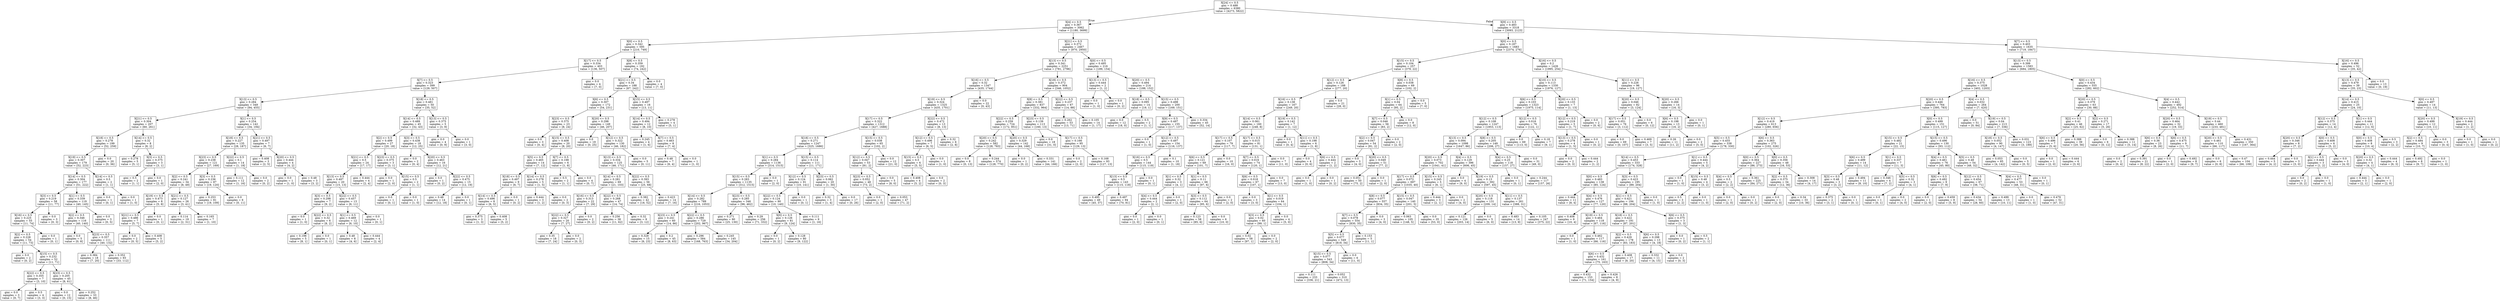 digraph Tree {
node [shape=box] ;
0 [label="X[24] <= 0.5\ngini = 0.488\nsamples = 6380\nvalue = [4273, 5822]"] ;
1 [label="X[4] <= 0.5\ngini = 0.367\nsamples = 3062\nvalue = [1180, 3699]"] ;
0 -> 1 [labeldistance=2.5, labelangle=45, headlabel="True"] ;
2 [label="X[0] <= 0.5\ngini = 0.342\nsamples = 595\nvalue = [210, 749]"] ;
1 -> 2 ;
3 [label="X[17] <= 0.5\ngini = 0.334\nsamples = 403\nvalue = [136, 507]"] ;
2 -> 3 ;
4 [label="X[7] <= 0.5\ngini = 0.323\nsamples = 399\nvalue = [129, 507]"] ;
3 -> 4 ;
5 [label="X[13] <= 0.5\ngini = 0.284\nsamples = 349\nvalue = [94, 455]"] ;
4 -> 5 ;
6 [label="X[21] <= 0.5\ngini = 0.304\nsamples = 207\nvalue = [60, 261]"] ;
5 -> 6 ;
7 [label="X[18] <= 0.5\ngini = 0.278\nsamples = 199\nvalue = [52, 259]"] ;
6 -> 7 ;
8 [label="X[19] <= 0.5\ngini = 0.307\nsamples = 179\nvalue = [52, 223]"] ;
7 -> 8 ;
9 [label="X[14] <= 0.5\ngini = 0.304\nsamples = 177\nvalue = [51, 222]"] ;
8 -> 9 ;
10 [label="X[3] <= 0.5\ngini = 0.219\nsamples = 58\nvalue = [11, 77]"] ;
9 -> 10 ;
11 [label="X[16] <= 0.5\ngini = 0.225\nsamples = 55\nvalue = [11, 74]"] ;
10 -> 11 ;
12 [label="X[2] <= 0.5\ngini = 0.228\nsamples = 54\nvalue = [11, 73]"] ;
11 -> 12 ;
13 [label="gini = 0.0\nsamples = 2\nvalue = [0, 2]"] ;
12 -> 13 ;
14 [label="X[15] <= 0.5\ngini = 0.232\nsamples = 52\nvalue = [11, 71]"] ;
12 -> 14 ;
15 [label="X[22] <= 0.5\ngini = 0.355\nsamples = 7\nvalue = [3, 10]"] ;
14 -> 15 ;
16 [label="gini = 0.0\nsamples = 3\nvalue = [0, 7]"] ;
15 -> 16 ;
17 [label="gini = 0.5\nsamples = 4\nvalue = [3, 3]"] ;
15 -> 17 ;
18 [label="X[23] <= 0.5\ngini = 0.205\nsamples = 45\nvalue = [8, 61]"] ;
14 -> 18 ;
19 [label="gini = 0.0\nsamples = 12\nvalue = [0, 15]"] ;
18 -> 19 ;
20 [label="gini = 0.252\nsamples = 33\nvalue = [8, 46]"] ;
18 -> 20 ;
21 [label="gini = 0.0\nsamples = 1\nvalue = [0, 1]"] ;
11 -> 21 ;
22 [label="gini = 0.0\nsamples = 3\nvalue = [0, 3]"] ;
10 -> 22 ;
23 [label="X[1] <= 0.5\ngini = 0.339\nsamples = 119\nvalue = [40, 145]"] ;
9 -> 23 ;
24 [label="X[2] <= 0.5\ngini = 0.346\nsamples = 116\nvalue = [40, 140]"] ;
23 -> 24 ;
25 [label="gini = 0.0\nsamples = 5\nvalue = [0, 8]"] ;
24 -> 25 ;
26 [label="X[23] <= 0.5\ngini = 0.357\nsamples = 111\nvalue = [40, 132]"] ;
24 -> 26 ;
27 [label="gini = 0.384\nsamples = 18\nvalue = [7, 20]"] ;
26 -> 27 ;
28 [label="gini = 0.352\nsamples = 93\nvalue = [33, 112]"] ;
26 -> 28 ;
29 [label="gini = 0.0\nsamples = 3\nvalue = [0, 5]"] ;
23 -> 29 ;
30 [label="X[14] <= 0.5\ngini = 0.5\nsamples = 2\nvalue = [1, 1]"] ;
8 -> 30 ;
31 [label="gini = 0.0\nsamples = 1\nvalue = [0, 1]"] ;
30 -> 31 ;
32 [label="gini = 0.0\nsamples = 1\nvalue = [1, 0]"] ;
30 -> 32 ;
33 [label="gini = 0.0\nsamples = 20\nvalue = [0, 36]"] ;
7 -> 33 ;
34 [label="X[14] <= 0.5\ngini = 0.32\nsamples = 8\nvalue = [8, 2]"] ;
6 -> 34 ;
35 [label="gini = 0.278\nsamples = 5\nvalue = [5, 1]"] ;
34 -> 35 ;
36 [label="X[3] <= 0.5\ngini = 0.375\nsamples = 3\nvalue = [3, 1]"] ;
34 -> 36 ;
37 [label="gini = 0.5\nsamples = 2\nvalue = [1, 1]"] ;
36 -> 37 ;
38 [label="gini = 0.0\nsamples = 1\nvalue = [2, 0]"] ;
36 -> 38 ;
39 [label="X[1] <= 0.5\ngini = 0.254\nsamples = 142\nvalue = [34, 194]"] ;
5 -> 39 ;
40 [label="X[18] <= 0.5\ngini = 0.227\nsamples = 135\nvalue = [28, 187]"] ;
39 -> 40 ;
41 [label="X[23] <= 0.5\ngini = 0.238\nsamples = 121\nvalue = [27, 169]"] ;
40 -> 41 ;
42 [label="X[2] <= 0.5\ngini = 0.241\nsamples = 34\nvalue = [8, 49]"] ;
41 -> 42 ;
43 [label="X[19] <= 0.5\ngini = 0.473\nsamples = 8\nvalue = [5, 8]"] ;
42 -> 43 ;
44 [label="X[21] <= 0.5\ngini = 0.486\nsamples = 7\nvalue = [5, 7]"] ;
43 -> 44 ;
45 [label="gini = 0.0\nsamples = 2\nvalue = [0, 5]"] ;
44 -> 45 ;
46 [label="gini = 0.408\nsamples = 5\nvalue = [5, 2]"] ;
44 -> 46 ;
47 [label="gini = 0.0\nsamples = 1\nvalue = [0, 1]"] ;
43 -> 47 ;
48 [label="X[21] <= 0.5\ngini = 0.127\nsamples = 26\nvalue = [3, 41]"] ;
42 -> 48 ;
49 [label="gini = 0.114\nsamples = 19\nvalue = [2, 31]"] ;
48 -> 49 ;
50 [label="gini = 0.165\nsamples = 7\nvalue = [1, 10]"] ;
48 -> 50 ;
51 [label="X[3] <= 0.5\ngini = 0.236\nsamples = 87\nvalue = [19, 120]"] ;
41 -> 51 ;
52 [label="gini = 0.253\nsamples = 81\nvalue = [19, 109]"] ;
51 -> 52 ;
53 [label="gini = 0.0\nsamples = 6\nvalue = [0, 11]"] ;
51 -> 53 ;
54 [label="X[22] <= 0.5\ngini = 0.1\nsamples = 14\nvalue = [1, 18]"] ;
40 -> 54 ;
55 [label="gini = 0.111\nsamples = 12\nvalue = [1, 16]"] ;
54 -> 55 ;
56 [label="gini = 0.0\nsamples = 2\nvalue = [0, 2]"] ;
54 -> 56 ;
57 [label="X[21] <= 0.5\ngini = 0.497\nsamples = 7\nvalue = [6, 7]"] ;
39 -> 57 ;
58 [label="gini = 0.408\nsamples = 3\nvalue = [2, 5]"] ;
57 -> 58 ;
59 [label="X[20] <= 0.5\ngini = 0.444\nsamples = 4\nvalue = [4, 2]"] ;
57 -> 59 ;
60 [label="gini = 0.0\nsamples = 1\nvalue = [1, 0]"] ;
59 -> 60 ;
61 [label="gini = 0.48\nsamples = 3\nvalue = [3, 2]"] ;
59 -> 61 ;
62 [label="X[18] <= 0.5\ngini = 0.481\nsamples = 50\nvalue = [35, 52]"] ;
4 -> 62 ;
63 [label="X[14] <= 0.5\ngini = 0.489\nsamples = 45\nvalue = [32, 43]"] ;
62 -> 63 ;
64 [label="X[2] <= 0.5\ngini = 0.499\nsamples = 27\nvalue = [20, 18]"] ;
63 -> 64 ;
65 [label="X[21] <= 0.5\ngini = 0.5\nsamples = 24\nvalue = [17, 17]"] ;
64 -> 65 ;
66 [label="X[13] <= 0.5\ngini = 0.497\nsamples = 20\nvalue = [15, 13]"] ;
65 -> 66 ;
67 [label="X[3] <= 0.5\ngini = 0.298\nsamples = 7\nvalue = [9, 2]"] ;
66 -> 67 ;
68 [label="gini = 0.0\nsamples = 1\nvalue = [1, 0]"] ;
67 -> 68 ;
69 [label="X[22] <= 0.5\ngini = 0.32\nsamples = 6\nvalue = [8, 2]"] ;
67 -> 69 ;
70 [label="gini = 0.198\nsamples = 5\nvalue = [8, 1]"] ;
69 -> 70 ;
71 [label="gini = 0.0\nsamples = 1\nvalue = [0, 1]"] ;
69 -> 71 ;
72 [label="X[22] <= 0.5\ngini = 0.457\nsamples = 13\nvalue = [6, 11]"] ;
66 -> 72 ;
73 [label="X[1] <= 0.5\ngini = 0.469\nsamples = 12\nvalue = [6, 10]"] ;
72 -> 73 ;
74 [label="gini = 0.48\nsamples = 8\nvalue = [4, 6]"] ;
73 -> 74 ;
75 [label="gini = 0.444\nsamples = 4\nvalue = [2, 4]"] ;
73 -> 75 ;
76 [label="gini = 0.0\nsamples = 1\nvalue = [0, 1]"] ;
72 -> 76 ;
77 [label="gini = 0.444\nsamples = 4\nvalue = [2, 4]"] ;
65 -> 77 ;
78 [label="X[23] <= 0.5\ngini = 0.375\nsamples = 3\nvalue = [3, 1]"] ;
64 -> 78 ;
79 [label="gini = 0.0\nsamples = 1\nvalue = [2, 0]"] ;
78 -> 79 ;
80 [label="X[15] <= 0.5\ngini = 0.5\nsamples = 2\nvalue = [1, 1]"] ;
78 -> 80 ;
81 [label="gini = 0.0\nsamples = 1\nvalue = [0, 1]"] ;
80 -> 81 ;
82 [label="gini = 0.0\nsamples = 1\nvalue = [1, 0]"] ;
80 -> 82 ;
83 [label="X[3] <= 0.5\ngini = 0.438\nsamples = 18\nvalue = [12, 25]"] ;
63 -> 83 ;
84 [label="gini = 0.0\nsamples = 2\nvalue = [0, 4]"] ;
83 -> 84 ;
85 [label="X[20] <= 0.5\ngini = 0.463\nsamples = 16\nvalue = [12, 21]"] ;
83 -> 85 ;
86 [label="gini = 0.0\nsamples = 1\nvalue = [0, 2]"] ;
85 -> 86 ;
87 [label="X[22] <= 0.5\ngini = 0.475\nsamples = 15\nvalue = [12, 19]"] ;
85 -> 87 ;
88 [label="gini = 0.48\nsamples = 14\nvalue = [12, 18]"] ;
87 -> 88 ;
89 [label="gini = 0.0\nsamples = 1\nvalue = [0, 1]"] ;
87 -> 89 ;
90 [label="X[13] <= 0.5\ngini = 0.375\nsamples = 5\nvalue = [3, 9]"] ;
62 -> 90 ;
91 [label="gini = 0.0\nsamples = 4\nvalue = [0, 9]"] ;
90 -> 91 ;
92 [label="gini = 0.0\nsamples = 1\nvalue = [3, 0]"] ;
90 -> 92 ;
93 [label="gini = 0.0\nsamples = 4\nvalue = [7, 0]"] ;
3 -> 93 ;
94 [label="X[8] <= 0.5\ngini = 0.359\nsamples = 192\nvalue = [74, 242]"] ;
2 -> 94 ;
95 [label="X[21] <= 0.5\ngini = 0.34\nsamples = 188\nvalue = [67, 242]"] ;
94 -> 95 ;
96 [label="X[6] <= 0.5\ngini = 0.307\nsamples = 172\nvalue = [54, 231]"] ;
95 -> 96 ;
97 [label="X[23] <= 0.5\ngini = 0.375\nsamples = 23\nvalue = [8, 24]"] ;
96 -> 97 ;
98 [label="gini = 0.0\nsamples = 3\nvalue = [0, 4]"] ;
97 -> 98 ;
99 [label="X[15] <= 0.5\ngini = 0.408\nsamples = 20\nvalue = [8, 20]"] ;
97 -> 99 ;
100 [label="X[5] <= 0.5\ngini = 0.465\nsamples = 14\nvalue = [7, 12]"] ;
99 -> 100 ;
101 [label="X[18] <= 0.5\ngini = 0.497\nsamples = 9\nvalue = [6, 7]"] ;
100 -> 101 ;
102 [label="X[14] <= 0.5\ngini = 0.496\nsamples = 8\nvalue = [6, 5]"] ;
101 -> 102 ;
103 [label="gini = 0.375\nsamples = 3\nvalue = [1, 3]"] ;
102 -> 103 ;
104 [label="gini = 0.408\nsamples = 5\nvalue = [5, 2]"] ;
102 -> 104 ;
105 [label="gini = 0.0\nsamples = 1\nvalue = [0, 2]"] ;
101 -> 105 ;
106 [label="X[14] <= 0.5\ngini = 0.278\nsamples = 5\nvalue = [1, 5]"] ;
100 -> 106 ;
107 [label="gini = 0.444\nsamples = 3\nvalue = [1, 2]"] ;
106 -> 107 ;
108 [label="gini = 0.0\nsamples = 2\nvalue = [0, 3]"] ;
106 -> 108 ;
109 [label="X[7] <= 0.5\ngini = 0.198\nsamples = 6\nvalue = [1, 8]"] ;
99 -> 109 ;
110 [label="gini = 0.5\nsamples = 2\nvalue = [1, 1]"] ;
109 -> 110 ;
111 [label="gini = 0.0\nsamples = 4\nvalue = [0, 7]"] ;
109 -> 111 ;
112 [label="X[20] <= 0.5\ngini = 0.298\nsamples = 149\nvalue = [46, 207]"] ;
96 -> 112 ;
113 [label="gini = 0.0\nsamples = 19\nvalue = [0, 25]"] ;
112 -> 113 ;
114 [label="X[12] <= 0.5\ngini = 0.322\nsamples = 130\nvalue = [46, 182]"] ;
112 -> 114 ;
115 [label="X[13] <= 0.5\ngini = 0.334\nsamples = 125\nvalue = [46, 171]"] ;
114 -> 115 ;
116 [label="X[14] <= 0.5\ngini = 0.281\nsamples = 69\nvalue = [21, 103]"] ;
115 -> 116 ;
117 [label="X[16] <= 0.5\ngini = 0.313\nsamples = 22\nvalue = [7, 29]"] ;
116 -> 117 ;
118 [label="X[22] <= 0.5\ngini = 0.327\nsamples = 20\nvalue = [7, 27]"] ;
117 -> 118 ;
119 [label="gini = 0.35\nsamples = 18\nvalue = [7, 24]"] ;
118 -> 119 ;
120 [label="gini = 0.0\nsamples = 2\nvalue = [0, 3]"] ;
118 -> 120 ;
121 [label="gini = 0.0\nsamples = 2\nvalue = [0, 2]"] ;
117 -> 121 ;
122 [label="X[22] <= 0.5\ngini = 0.268\nsamples = 47\nvalue = [14, 74]"] ;
116 -> 122 ;
123 [label="gini = 0.256\nsamples = 38\nvalue = [11, 62]"] ;
122 -> 123 ;
124 [label="gini = 0.32\nsamples = 9\nvalue = [3, 12]"] ;
122 -> 124 ;
125 [label="X[22] <= 0.5\ngini = 0.393\nsamples = 56\nvalue = [25, 68]"] ;
115 -> 125 ;
126 [label="gini = 0.382\nsamples = 42\nvalue = [18, 52]"] ;
125 -> 126 ;
127 [label="gini = 0.423\nsamples = 14\nvalue = [7, 16]"] ;
125 -> 127 ;
128 [label="gini = 0.0\nsamples = 5\nvalue = [0, 11]"] ;
114 -> 128 ;
129 [label="X[15] <= 0.5\ngini = 0.497\nsamples = 16\nvalue = [13, 11]"] ;
95 -> 129 ;
130 [label="X[14] <= 0.5\ngini = 0.494\nsamples = 12\nvalue = [8, 10]"] ;
129 -> 130 ;
131 [label="gini = 0.245\nsamples = 4\nvalue = [1, 6]"] ;
130 -> 131 ;
132 [label="X[7] <= 0.5\ngini = 0.463\nsamples = 8\nvalue = [7, 4]"] ;
130 -> 132 ;
133 [label="gini = 0.48\nsamples = 7\nvalue = [6, 4]"] ;
132 -> 133 ;
134 [label="gini = 0.0\nsamples = 1\nvalue = [1, 0]"] ;
132 -> 134 ;
135 [label="gini = 0.278\nsamples = 4\nvalue = [5, 1]"] ;
129 -> 135 ;
136 [label="gini = 0.0\nsamples = 4\nvalue = [7, 0]"] ;
94 -> 136 ;
137 [label="X[21] <= 0.5\ngini = 0.372\nsamples = 2467\nvalue = [970, 2950]"] ;
1 -> 137 ;
138 [label="X[13] <= 0.5\ngini = 0.341\nsamples = 2251\nvalue = [781, 2796]"] ;
137 -> 138 ;
139 [label="X[16] <= 0.5\ngini = 0.32\nsamples = 1347\nvalue = [435, 1744]"] ;
138 -> 139 ;
140 [label="X[19] <= 0.5\ngini = 0.324\nsamples = 1325\nvalue = [435, 1701]"] ;
139 -> 140 ;
141 [label="X[17] <= 0.5\ngini = 0.322\nsamples = 1312\nvalue = [427, 1688]"] ;
140 -> 141 ;
142 [label="X[18] <= 0.5\ngini = 0.271\nsamples = 1247\nvalue = [325, 1686]"] ;
141 -> 142 ;
143 [label="X[1] <= 0.5\ngini = 0.284\nsamples = 1136\nvalue = [314, 1515]"] ;
142 -> 143 ;
144 [label="X[15] <= 0.5\ngini = 0.283\nsamples = 1135\nvalue = [312, 1515]"] ;
143 -> 144 ;
145 [label="X[14] <= 0.5\ngini = 0.282\nsamples = 789\nvalue = [216, 1053]"] ;
144 -> 145 ;
146 [label="X[23] <= 0.5\ngini = 0.241\nsamples = 60\nvalue = [14, 86]"] ;
145 -> 146 ;
147 [label="gini = 0.328\nsamples = 15\nvalue = [6, 23]"] ;
146 -> 147 ;
148 [label="gini = 0.2\nsamples = 45\nvalue = [8, 63]"] ;
146 -> 148 ;
149 [label="X[22] <= 0.5\ngini = 0.286\nsamples = 729\nvalue = [202, 967]"] ;
145 -> 149 ;
150 [label="gini = 0.296\nsamples = 584\nvalue = [168, 763]"] ;
149 -> 150 ;
151 [label="gini = 0.245\nsamples = 145\nvalue = [34, 204]"] ;
149 -> 151 ;
152 [label="X[23] <= 0.5\ngini = 0.285\nsamples = 346\nvalue = [96, 462]"] ;
144 -> 152 ;
153 [label="gini = 0.271\nsamples = 90\nvalue = [25, 130]"] ;
152 -> 153 ;
154 [label="gini = 0.29\nsamples = 256\nvalue = [71, 332]"] ;
152 -> 154 ;
155 [label="gini = 0.0\nsamples = 1\nvalue = [2, 0]"] ;
143 -> 155 ;
156 [label="X[15] <= 0.5\ngini = 0.114\nsamples = 111\nvalue = [11, 171]"] ;
142 -> 156 ;
157 [label="X[12] <= 0.5\ngini = 0.124\nsamples = 91\nvalue = [10, 141]"] ;
156 -> 157 ;
158 [label="X[22] <= 0.5\ngini = 0.124\nsamples = 90\nvalue = [10, 140]"] ;
157 -> 158 ;
159 [label="X[0] <= 0.5\ngini = 0.126\nsamples = 81\nvalue = [9, 124]"] ;
158 -> 159 ;
160 [label="gini = 0.0\nsamples = 1\nvalue = [0, 2]"] ;
159 -> 160 ;
161 [label="gini = 0.128\nsamples = 80\nvalue = [9, 122]"] ;
159 -> 161 ;
162 [label="gini = 0.111\nsamples = 9\nvalue = [1, 16]"] ;
158 -> 162 ;
163 [label="gini = 0.0\nsamples = 1\nvalue = [0, 1]"] ;
157 -> 163 ;
164 [label="X[23] <= 0.5\ngini = 0.062\nsamples = 20\nvalue = [1, 30]"] ;
156 -> 164 ;
165 [label="gini = 0.32\nsamples = 3\nvalue = [1, 4]"] ;
164 -> 165 ;
166 [label="gini = 0.0\nsamples = 17\nvalue = [0, 26]"] ;
164 -> 166 ;
167 [label="X[15] <= 0.5\ngini = 0.038\nsamples = 65\nvalue = [102, 2]"] ;
141 -> 167 ;
168 [label="X[12] <= 0.5\ngini = 0.047\nsamples = 53\nvalue = [81, 2]"] ;
167 -> 168 ;
169 [label="X[23] <= 0.5\ngini = 0.052\nsamples = 48\nvalue = [73, 2]"] ;
168 -> 169 ;
170 [label="gini = 0.0\nsamples = 1\nvalue = [2, 0]"] ;
169 -> 170 ;
171 [label="gini = 0.053\nsamples = 47\nvalue = [71, 2]"] ;
169 -> 171 ;
172 [label="gini = 0.0\nsamples = 5\nvalue = [8, 0]"] ;
168 -> 172 ;
173 [label="gini = 0.0\nsamples = 12\nvalue = [21, 0]"] ;
167 -> 173 ;
174 [label="X[22] <= 0.5\ngini = 0.472\nsamples = 13\nvalue = [8, 13]"] ;
140 -> 174 ;
175 [label="X[12] <= 0.5\ngini = 0.496\nsamples = 7\nvalue = [6, 5]"] ;
174 -> 175 ;
176 [label="X[15] <= 0.5\ngini = 0.5\nsamples = 6\nvalue = [5, 5]"] ;
175 -> 176 ;
177 [label="gini = 0.408\nsamples = 4\nvalue = [5, 2]"] ;
176 -> 177 ;
178 [label="gini = 0.0\nsamples = 2\nvalue = [0, 3]"] ;
176 -> 178 ;
179 [label="gini = 0.0\nsamples = 1\nvalue = [1, 0]"] ;
175 -> 179 ;
180 [label="gini = 0.32\nsamples = 6\nvalue = [2, 8]"] ;
174 -> 180 ;
181 [label="gini = 0.0\nsamples = 22\nvalue = [0, 43]"] ;
139 -> 181 ;
182 [label="X[18] <= 0.5\ngini = 0.372\nsamples = 904\nvalue = [346, 1052]"] ;
138 -> 182 ;
183 [label="X[8] <= 0.5\ngini = 0.381\nsamples = 837\nvalue = [332, 964]"] ;
182 -> 183 ;
184 [label="X[22] <= 0.5\ngini = 0.259\nsamples = 724\nvalue = [172, 951]"] ;
183 -> 184 ;
185 [label="X[20] <= 0.5\ngini = 0.242\nsamples = 582\nvalue = [128, 783]"] ;
184 -> 185 ;
186 [label="gini = 0.0\nsamples = 8\nvalue = [0, 13]"] ;
185 -> 186 ;
187 [label="gini = 0.244\nsamples = 574\nvalue = [128, 770]"] ;
185 -> 187 ;
188 [label="X[20] <= 0.5\ngini = 0.329\nsamples = 142\nvalue = [44, 168]"] ;
184 -> 188 ;
189 [label="gini = 0.0\nsamples = 1\nvalue = [0, 2]"] ;
188 -> 189 ;
190 [label="gini = 0.331\nsamples = 141\nvalue = [44, 166]"] ;
188 -> 190 ;
191 [label="X[23] <= 0.5\ngini = 0.139\nsamples = 113\nvalue = [160, 13]"] ;
183 -> 191 ;
192 [label="gini = 0.0\nsamples = 18\nvalue = [31, 0]"] ;
191 -> 192 ;
193 [label="X[17] <= 0.5\ngini = 0.166\nsamples = 95\nvalue = [129, 13]"] ;
191 -> 193 ;
194 [label="gini = 0.0\nsamples = 2\nvalue = [2, 0]"] ;
193 -> 194 ;
195 [label="gini = 0.168\nsamples = 93\nvalue = [127, 13]"] ;
193 -> 195 ;
196 [label="X[22] <= 0.5\ngini = 0.237\nsamples = 67\nvalue = [14, 88]"] ;
182 -> 196 ;
197 [label="gini = 0.262\nsamples = 53\nvalue = [13, 71]"] ;
196 -> 197 ;
198 [label="gini = 0.105\nsamples = 14\nvalue = [1, 17]"] ;
196 -> 198 ;
199 [label="X[0] <= 0.5\ngini = 0.495\nsamples = 216\nvalue = [189, 154]"] ;
137 -> 199 ;
200 [label="X[13] <= 0.5\ngini = 0.444\nsamples = 2\nvalue = [1, 2]"] ;
199 -> 200 ;
201 [label="gini = 0.0\nsamples = 1\nvalue = [1, 0]"] ;
200 -> 201 ;
202 [label="gini = 0.0\nsamples = 1\nvalue = [0, 2]"] ;
200 -> 202 ;
203 [label="X[20] <= 0.5\ngini = 0.494\nsamples = 214\nvalue = [188, 152]"] ;
199 -> 203 ;
204 [label="X[18] <= 0.5\ngini = 0.095\nsamples = 14\nvalue = [19, 1]"] ;
203 -> 204 ;
205 [label="gini = 0.0\nsamples = 12\nvalue = [18, 0]"] ;
204 -> 205 ;
206 [label="gini = 0.5\nsamples = 2\nvalue = [1, 1]"] ;
204 -> 206 ;
207 [label="X[15] <= 0.5\ngini = 0.498\nsamples = 200\nvalue = [169, 151]"] ;
203 -> 207 ;
208 [label="X[9] <= 0.5\ngini = 0.497\nsamples = 155\nvalue = [117, 137]"] ;
207 -> 208 ;
209 [label="gini = 0.0\nsamples = 1\nvalue = [1, 0]"] ;
208 -> 209 ;
210 [label="X[12] <= 0.5\ngini = 0.497\nsamples = 154\nvalue = [116, 137]"] ;
208 -> 210 ;
211 [label="X[16] <= 0.5\ngini = 0.5\nsamples = 144\nvalue = [115, 119]"] ;
210 -> 211 ;
212 [label="X[13] <= 0.5\ngini = 0.5\nsamples = 143\nvalue = [115, 118]"] ;
211 -> 212 ;
213 [label="gini = 0.495\nsamples = 49\nvalue = [45, 37]"] ;
212 -> 213 ;
214 [label="gini = 0.497\nsamples = 94\nvalue = [70, 81]"] ;
212 -> 214 ;
215 [label="gini = 0.0\nsamples = 1\nvalue = [0, 1]"] ;
211 -> 215 ;
216 [label="gini = 0.1\nsamples = 10\nvalue = [1, 18]"] ;
210 -> 216 ;
217 [label="gini = 0.334\nsamples = 45\nvalue = [52, 14]"] ;
207 -> 217 ;
218 [label="X[9] <= 0.5\ngini = 0.483\nsamples = 3318\nvalue = [3093, 2123]"] ;
0 -> 218 [labeldistance=2.5, labelangle=-45, headlabel="False"] ;
219 [label="X[0] <= 0.5\ngini = 0.187\nsamples = 1683\nvalue = [2374, 276]"] ;
218 -> 219 ;
220 [label="X[15] <= 0.5\ngini = 0.104\nsamples = 257\nvalue = [379, 22]"] ;
219 -> 220 ;
221 [label="X[12] <= 0.5\ngini = 0.126\nsamples = 188\nvalue = [277, 20]"] ;
220 -> 221 ;
222 [label="X[16] <= 0.5\ngini = 0.138\nsamples = 167\nvalue = [249, 20]"] ;
221 -> 222 ;
223 [label="X[14] <= 0.5\ngini = 0.061\nsamples = 160\nvalue = [248, 8]"] ;
222 -> 223 ;
224 [label="X[17] <= 0.5\ngini = 0.107\nsamples = 79\nvalue = [117, 7]"] ;
223 -> 224 ;
225 [label="X[6] <= 0.5\ngini = 0.121\nsamples = 69\nvalue = [101, 7]"] ;
224 -> 225 ;
226 [label="X[1] <= 0.5\ngini = 0.32\nsamples = 3\nvalue = [4, 1]"] ;
225 -> 226 ;
227 [label="X[4] <= 0.5\ngini = 0.444\nsamples = 2\nvalue = [2, 1]"] ;
226 -> 227 ;
228 [label="gini = 0.0\nsamples = 1\nvalue = [2, 0]"] ;
227 -> 228 ;
229 [label="gini = 0.0\nsamples = 1\nvalue = [0, 1]"] ;
227 -> 229 ;
230 [label="gini = 0.0\nsamples = 1\nvalue = [2, 0]"] ;
226 -> 230 ;
231 [label="X[1] <= 0.5\ngini = 0.11\nsamples = 66\nvalue = [97, 6]"] ;
225 -> 231 ;
232 [label="X[3] <= 0.5\ngini = 0.112\nsamples = 64\nvalue = [95, 6]"] ;
231 -> 232 ;
233 [label="gini = 0.123\nsamples = 58\nvalue = [85, 6]"] ;
232 -> 233 ;
234 [label="gini = 0.0\nsamples = 6\nvalue = [10, 0]"] ;
232 -> 234 ;
235 [label="gini = 0.0\nsamples = 2\nvalue = [2, 0]"] ;
231 -> 235 ;
236 [label="gini = 0.0\nsamples = 10\nvalue = [16, 0]"] ;
224 -> 236 ;
237 [label="X[17] <= 0.5\ngini = 0.015\nsamples = 81\nvalue = [131, 1]"] ;
223 -> 237 ;
238 [label="X[7] <= 0.5\ngini = 0.016\nsamples = 74\nvalue = [120, 1]"] ;
237 -> 238 ;
239 [label="X[6] <= 0.5\ngini = 0.018\nsamples = 67\nvalue = [107, 1]"] ;
238 -> 239 ;
240 [label="gini = 0.0\nsamples = 3\nvalue = [3, 0]"] ;
239 -> 240 ;
241 [label="X[1] <= 0.5\ngini = 0.019\nsamples = 64\nvalue = [104, 1]"] ;
239 -> 241 ;
242 [label="X[3] <= 0.5\ngini = 0.02\nsamples = 60\nvalue = [99, 1]"] ;
241 -> 242 ;
243 [label="gini = 0.02\nsamples = 58\nvalue = [97, 1]"] ;
242 -> 243 ;
244 [label="gini = 0.0\nsamples = 2\nvalue = [2, 0]"] ;
242 -> 244 ;
245 [label="gini = 0.0\nsamples = 4\nvalue = [5, 0]"] ;
241 -> 245 ;
246 [label="gini = 0.0\nsamples = 7\nvalue = [13, 0]"] ;
238 -> 246 ;
247 [label="gini = 0.0\nsamples = 7\nvalue = [11, 0]"] ;
237 -> 247 ;
248 [label="X[19] <= 0.5\ngini = 0.142\nsamples = 7\nvalue = [1, 12]"] ;
222 -> 248 ;
249 [label="gini = 0.0\nsamples = 1\nvalue = [0, 4]"] ;
248 -> 249 ;
250 [label="X[11] <= 0.5\ngini = 0.198\nsamples = 6\nvalue = [1, 8]"] ;
248 -> 250 ;
251 [label="gini = 0.0\nsamples = 4\nvalue = [0, 6]"] ;
250 -> 251 ;
252 [label="X[6] <= 0.5\ngini = 0.444\nsamples = 2\nvalue = [1, 2]"] ;
250 -> 252 ;
253 [label="gini = 0.0\nsamples = 1\nvalue = [1, 0]"] ;
252 -> 253 ;
254 [label="gini = 0.0\nsamples = 1\nvalue = [0, 2]"] ;
252 -> 254 ;
255 [label="gini = 0.0\nsamples = 21\nvalue = [28, 0]"] ;
221 -> 255 ;
256 [label="X[8] <= 0.5\ngini = 0.038\nsamples = 69\nvalue = [102, 2]"] ;
220 -> 256 ;
257 [label="X[1] <= 0.5\ngini = 0.04\nsamples = 64\nvalue = [95, 2]"] ;
256 -> 257 ;
258 [label="X[7] <= 0.5\ngini = 0.046\nsamples = 56\nvalue = [83, 2]"] ;
257 -> 258 ;
259 [label="X[2] <= 0.5\ngini = 0.047\nsamples = 54\nvalue = [81, 2]"] ;
258 -> 259 ;
260 [label="gini = 0.0\nsamples = 3\nvalue = [4, 0]"] ;
259 -> 260 ;
261 [label="X[20] <= 0.5\ngini = 0.049\nsamples = 51\nvalue = [77, 2]"] ;
259 -> 261 ;
262 [label="gini = 0.051\nsamples = 50\nvalue = [75, 2]"] ;
261 -> 262 ;
263 [label="gini = 0.0\nsamples = 1\nvalue = [2, 0]"] ;
261 -> 263 ;
264 [label="gini = 0.0\nsamples = 2\nvalue = [2, 0]"] ;
258 -> 264 ;
265 [label="gini = 0.0\nsamples = 8\nvalue = [12, 0]"] ;
257 -> 265 ;
266 [label="gini = 0.0\nsamples = 5\nvalue = [7, 0]"] ;
256 -> 266 ;
267 [label="X[16] <= 0.5\ngini = 0.2\nsamples = 1426\nvalue = [1995, 254]"] ;
219 -> 267 ;
268 [label="X[10] <= 0.5\ngini = 0.113\nsamples = 1330\nvalue = [1976, 127]"] ;
267 -> 268 ;
269 [label="X[6] <= 0.5\ngini = 0.103\nsamples = 1323\nvalue = [1975, 114]"] ;
268 -> 269 ;
270 [label="X[12] <= 0.5\ngini = 0.108\nsamples = 1247\nvalue = [1853, 113]"] ;
269 -> 270 ;
271 [label="X[13] <= 0.5\ngini = 0.094\nsamples = 1098\nvalue = [1647, 86]"] ;
270 -> 271 ;
272 [label="X[20] <= 0.5\ngini = 0.073\nsamples = 702\nvalue = [1041, 41]"] ;
271 -> 272 ;
273 [label="X[17] <= 0.5\ngini = 0.072\nsamples = 697\nvalue = [1035, 40]"] ;
272 -> 273 ;
274 [label="X[8] <= 0.5\ngini = 0.077\nsamples = 557\nvalue = [834, 35]"] ;
273 -> 274 ;
275 [label="X[7] <= 0.5\ngini = 0.078\nsamples = 554\nvalue = [830, 35]"] ;
274 -> 275 ;
276 [label="X[5] <= 0.5\ngini = 0.077\nsamples = 549\nvalue = [819, 34]"] ;
275 -> 276 ;
277 [label="X[15] <= 0.5\ngini = 0.077\nsamples = 543\nvalue = [808, 34]"] ;
276 -> 277 ;
278 [label="gini = 0.111\nsamples = 233\nvalue = [336, 21]"] ;
277 -> 278 ;
279 [label="gini = 0.052\nsamples = 310\nvalue = [472, 13]"] ;
277 -> 279 ;
280 [label="gini = 0.0\nsamples = 6\nvalue = [11, 0]"] ;
276 -> 280 ;
281 [label="gini = 0.153\nsamples = 5\nvalue = [11, 1]"] ;
275 -> 281 ;
282 [label="gini = 0.0\nsamples = 3\nvalue = [4, 0]"] ;
274 -> 282 ;
283 [label="X[15] <= 0.5\ngini = 0.047\nsamples = 140\nvalue = [201, 5]"] ;
273 -> 283 ;
284 [label="gini = 0.063\nsamples = 105\nvalue = [148, 5]"] ;
283 -> 284 ;
285 [label="gini = 0.0\nsamples = 35\nvalue = [53, 0]"] ;
283 -> 285 ;
286 [label="X[15] <= 0.5\ngini = 0.245\nsamples = 5\nvalue = [6, 1]"] ;
272 -> 286 ;
287 [label="gini = 0.444\nsamples = 3\nvalue = [2, 1]"] ;
286 -> 287 ;
288 [label="gini = 0.0\nsamples = 2\nvalue = [4, 0]"] ;
286 -> 288 ;
289 [label="X[4] <= 0.5\ngini = 0.129\nsamples = 396\nvalue = [606, 45]"] ;
271 -> 289 ;
290 [label="gini = 0.0\nsamples = 4\nvalue = [9, 0]"] ;
289 -> 290 ;
291 [label="X[19] <= 0.5\ngini = 0.13\nsamples = 392\nvalue = [597, 45]"] ;
289 -> 291 ;
292 [label="X[20] <= 0.5\ngini = 0.118\nsamples = 131\nvalue = [209, 14]"] ;
291 -> 292 ;
293 [label="gini = 0.121\nsamples = 126\nvalue = [203, 14]"] ;
292 -> 293 ;
294 [label="gini = 0.0\nsamples = 5\nvalue = [6, 0]"] ;
292 -> 294 ;
295 [label="X[11] <= 0.5\ngini = 0.137\nsamples = 261\nvalue = [388, 31]"] ;
291 -> 295 ;
296 [label="gini = 0.483\nsamples = 14\nvalue = [13, 9]"] ;
295 -> 296 ;
297 [label="gini = 0.105\nsamples = 247\nvalue = [375, 22]"] ;
295 -> 297 ;
298 [label="X[8] <= 0.5\ngini = 0.205\nsamples = 149\nvalue = [206, 27]"] ;
270 -> 298 ;
299 [label="X[4] <= 0.5\ngini = 0.25\nsamples = 118\nvalue = [157, 27]"] ;
298 -> 299 ;
300 [label="gini = 0.0\nsamples = 1\nvalue = [0, 1]"] ;
299 -> 300 ;
301 [label="gini = 0.244\nsamples = 117\nvalue = [157, 26]"] ;
299 -> 301 ;
302 [label="gini = 0.0\nsamples = 31\nvalue = [49, 0]"] ;
298 -> 302 ;
303 [label="X[12] <= 0.5\ngini = 0.016\nsamples = 76\nvalue = [122, 1]"] ;
269 -> 303 ;
304 [label="gini = 0.0\nsamples = 69\nvalue = [113, 0]"] ;
303 -> 304 ;
305 [label="gini = 0.18\nsamples = 7\nvalue = [9, 1]"] ;
303 -> 305 ;
306 [label="X[20] <= 0.5\ngini = 0.133\nsamples = 7\nvalue = [1, 13]"] ;
268 -> 306 ;
307 [label="X[12] <= 0.5\ngini = 0.219\nsamples = 5\nvalue = [1, 7]"] ;
306 -> 307 ;
308 [label="X[13] <= 0.5\ngini = 0.278\nsamples = 4\nvalue = [1, 5]"] ;
307 -> 308 ;
309 [label="gini = 0.0\nsamples = 2\nvalue = [0, 3]"] ;
308 -> 309 ;
310 [label="gini = 0.444\nsamples = 2\nvalue = [1, 2]"] ;
308 -> 310 ;
311 [label="gini = 0.0\nsamples = 1\nvalue = [0, 2]"] ;
307 -> 311 ;
312 [label="gini = 0.0\nsamples = 2\nvalue = [0, 6]"] ;
306 -> 312 ;
313 [label="X[11] <= 0.5\ngini = 0.226\nsamples = 96\nvalue = [19, 127]"] ;
267 -> 313 ;
314 [label="X[20] <= 0.5\ngini = 0.046\nsamples = 82\nvalue = [3, 124]"] ;
313 -> 314 ;
315 [label="X[17] <= 0.5\ngini = 0.051\nsamples = 76\nvalue = [3, 112]"] ;
314 -> 315 ;
316 [label="gini = 0.0\nsamples = 69\nvalue = [0, 107]"] ;
315 -> 316 ;
317 [label="gini = 0.469\nsamples = 7\nvalue = [3, 5]"] ;
315 -> 317 ;
318 [label="gini = 0.0\nsamples = 6\nvalue = [0, 12]"] ;
314 -> 318 ;
319 [label="X[20] <= 0.5\ngini = 0.266\nsamples = 14\nvalue = [16, 3]"] ;
313 -> 319 ;
320 [label="X[6] <= 0.5\ngini = 0.198\nsamples = 13\nvalue = [16, 2]"] ;
319 -> 320 ;
321 [label="gini = 0.26\nsamples = 11\nvalue = [11, 2]"] ;
320 -> 321 ;
322 [label="gini = 0.0\nsamples = 2\nvalue = [5, 0]"] ;
320 -> 322 ;
323 [label="gini = 0.0\nsamples = 1\nvalue = [0, 1]"] ;
319 -> 323 ;
324 [label="X[7] <= 0.5\ngini = 0.403\nsamples = 1635\nvalue = [719, 1847]"] ;
218 -> 324 ;
325 [label="X[13] <= 0.5\ngini = 0.399\nsamples = 1583\nvalue = [684, 1805]"] ;
324 -> 325 ;
326 [label="X[16] <= 0.5\ngini = 0.375\nsamples = 1028\nvalue = [402, 1203]"] ;
325 -> 326 ;
327 [label="X[20] <= 0.5\ngini = 0.446\nsamples = 764\nvalue = [395, 783]"] ;
326 -> 327 ;
328 [label="X[12] <= 0.5\ngini = 0.419\nsamples = 613\nvalue = [280, 656]"] ;
327 -> 328 ;
329 [label="X[5] <= 0.5\ngini = 0.455\nsamples = 338\nvalue = [178, 330]"] ;
328 -> 329 ;
330 [label="X[14] <= 0.5\ngini = 0.453\nsamples = 333\nvalue = [174, 328]"] ;
329 -> 330 ;
331 [label="X[0] <= 0.5\ngini = 0.483\nsamples = 138\nvalue = [85, 124]"] ;
330 -> 331 ;
332 [label="gini = 0.444\nsamples = 11\nvalue = [8, 4]"] ;
331 -> 332 ;
333 [label="X[4] <= 0.5\ngini = 0.476\nsamples = 127\nvalue = [77, 120]"] ;
331 -> 333 ;
334 [label="gini = 0.408\nsamples = 9\nvalue = [10, 4]"] ;
333 -> 334 ;
335 [label="X[19] <= 0.5\ngini = 0.464\nsamples = 118\nvalue = [67, 116]"] ;
333 -> 335 ;
336 [label="gini = 0.0\nsamples = 1\nvalue = [1, 0]"] ;
335 -> 336 ;
337 [label="gini = 0.462\nsamples = 117\nvalue = [66, 116]"] ;
335 -> 337 ;
338 [label="X[3] <= 0.5\ngini = 0.423\nsamples = 195\nvalue = [89, 204]"] ;
330 -> 338 ;
339 [label="X[1] <= 0.5\ngini = 0.421\nsamples = 194\nvalue = [88, 204]"] ;
338 -> 339 ;
340 [label="X[18] <= 0.5\ngini = 0.422\nsamples = 191\nvalue = [87, 201]"] ;
339 -> 340 ;
341 [label="X[2] <= 0.5\ngini = 0.429\nsamples = 178\nvalue = [83, 183]"] ;
340 -> 341 ;
342 [label="X[6] <= 0.5\ngini = 0.432\nsamples = 161\nvalue = [75, 163]"] ;
341 -> 342 ;
343 [label="gini = 0.432\nsamples = 153\nvalue = [71, 154]"] ;
342 -> 343 ;
344 [label="gini = 0.426\nsamples = 8\nvalue = [4, 9]"] ;
342 -> 344 ;
345 [label="gini = 0.408\nsamples = 17\nvalue = [8, 20]"] ;
341 -> 345 ;
346 [label="X[6] <= 0.5\ngini = 0.298\nsamples = 13\nvalue = [4, 18]"] ;
340 -> 346 ;
347 [label="gini = 0.332\nsamples = 11\nvalue = [4, 15]"] ;
346 -> 347 ;
348 [label="gini = 0.0\nsamples = 2\nvalue = [0, 3]"] ;
346 -> 348 ;
349 [label="X[6] <= 0.5\ngini = 0.375\nsamples = 3\nvalue = [1, 3]"] ;
339 -> 349 ;
350 [label="gini = 0.0\nsamples = 1\nvalue = [0, 2]"] ;
349 -> 350 ;
351 [label="gini = 0.5\nsamples = 2\nvalue = [1, 1]"] ;
349 -> 351 ;
352 [label="gini = 0.0\nsamples = 1\nvalue = [1, 0]"] ;
338 -> 352 ;
353 [label="X[1] <= 0.5\ngini = 0.444\nsamples = 5\nvalue = [4, 2]"] ;
329 -> 353 ;
354 [label="gini = 0.0\nsamples = 1\nvalue = [1, 0]"] ;
353 -> 354 ;
355 [label="X[15] <= 0.5\ngini = 0.48\nsamples = 4\nvalue = [3, 2]"] ;
353 -> 355 ;
356 [label="gini = 0.5\nsamples = 3\nvalue = [2, 2]"] ;
355 -> 356 ;
357 [label="gini = 0.0\nsamples = 1\nvalue = [1, 0]"] ;
355 -> 357 ;
358 [label="X[6] <= 0.5\ngini = 0.363\nsamples = 275\nvalue = [102, 326]"] ;
328 -> 358 ;
359 [label="X[0] <= 0.5\ngini = 0.364\nsamples = 227\nvalue = [86, 273]"] ;
358 -> 359 ;
360 [label="X[4] <= 0.5\ngini = 0.5\nsamples = 2\nvalue = [2, 2]"] ;
359 -> 360 ;
361 [label="gini = 0.0\nsamples = 1\nvalue = [2, 0]"] ;
360 -> 361 ;
362 [label="gini = 0.0\nsamples = 1\nvalue = [0, 2]"] ;
360 -> 362 ;
363 [label="gini = 0.361\nsamples = 225\nvalue = [84, 271]"] ;
359 -> 363 ;
364 [label="X[0] <= 0.5\ngini = 0.356\nsamples = 48\nvalue = [16, 53]"] ;
358 -> 364 ;
365 [label="X[2] <= 0.5\ngini = 0.375\nsamples = 34\nvalue = [12, 36]"] ;
364 -> 365 ;
366 [label="gini = 0.0\nsamples = 1\nvalue = [2, 0]"] ;
365 -> 366 ;
367 [label="gini = 0.34\nsamples = 33\nvalue = [10, 36]"] ;
365 -> 367 ;
368 [label="gini = 0.308\nsamples = 14\nvalue = [4, 17]"] ;
364 -> 368 ;
369 [label="X[0] <= 0.5\ngini = 0.499\nsamples = 151\nvalue = [115, 127]"] ;
327 -> 369 ;
370 [label="X[15] <= 0.5\ngini = 0.482\nsamples = 21\nvalue = [22, 15]"] ;
369 -> 370 ;
371 [label="X[6] <= 0.5\ngini = 0.499\nsamples = 14\nvalue = [11, 12]"] ;
370 -> 371 ;
372 [label="X[3] <= 0.5\ngini = 0.48\nsamples = 3\nvalue = [3, 2]"] ;
371 -> 372 ;
373 [label="gini = 0.375\nsamples = 2\nvalue = [3, 1]"] ;
372 -> 373 ;
374 [label="gini = 0.0\nsamples = 1\nvalue = [0, 1]"] ;
372 -> 374 ;
375 [label="gini = 0.494\nsamples = 11\nvalue = [8, 10]"] ;
371 -> 375 ;
376 [label="X[1] <= 0.5\ngini = 0.337\nsamples = 7\nvalue = [11, 3]"] ;
370 -> 376 ;
377 [label="gini = 0.346\nsamples = 4\nvalue = [7, 2]"] ;
376 -> 377 ;
378 [label="X[5] <= 0.5\ngini = 0.32\nsamples = 3\nvalue = [4, 1]"] ;
376 -> 378 ;
379 [label="gini = 0.0\nsamples = 1\nvalue = [0, 1]"] ;
378 -> 379 ;
380 [label="gini = 0.0\nsamples = 2\nvalue = [4, 0]"] ;
378 -> 380 ;
381 [label="X[15] <= 0.5\ngini = 0.496\nsamples = 130\nvalue = [93, 112]"] ;
369 -> 381 ;
382 [label="X[4] <= 0.5\ngini = 0.461\nsamples = 76\nvalue = [45, 80]"] ;
381 -> 382 ;
383 [label="X[6] <= 0.5\ngini = 0.492\nsamples = 9\nvalue = [7, 9]"] ;
382 -> 383 ;
384 [label="gini = 0.0\nsamples = 1\nvalue = [2, 0]"] ;
383 -> 384 ;
385 [label="gini = 0.459\nsamples = 8\nvalue = [5, 9]"] ;
383 -> 385 ;
386 [label="X[12] <= 0.5\ngini = 0.454\nsamples = 67\nvalue = [38, 71]"] ;
382 -> 386 ;
387 [label="gini = 0.434\nsamples = 54\nvalue = [28, 60]"] ;
386 -> 387 ;
388 [label="gini = 0.499\nsamples = 13\nvalue = [10, 11]"] ;
386 -> 388 ;
389 [label="X[5] <= 0.5\ngini = 0.48\nsamples = 54\nvalue = [48, 32]"] ;
381 -> 389 ;
390 [label="X[4] <= 0.5\ngini = 0.477\nsamples = 53\nvalue = [48, 31]"] ;
389 -> 390 ;
391 [label="gini = 0.0\nsamples = 1\nvalue = [1, 0]"] ;
390 -> 391 ;
392 [label="gini = 0.479\nsamples = 52\nvalue = [47, 31]"] ;
390 -> 392 ;
393 [label="gini = 0.0\nsamples = 1\nvalue = [0, 1]"] ;
389 -> 393 ;
394 [label="X[4] <= 0.5\ngini = 0.032\nsamples = 264\nvalue = [7, 420]"] ;
326 -> 394 ;
395 [label="gini = 0.0\nsamples = 51\nvalue = [0, 84]"] ;
394 -> 395 ;
396 [label="X[19] <= 0.5\ngini = 0.04\nsamples = 213\nvalue = [7, 336]"] ;
394 -> 396 ;
397 [label="X[18] <= 0.5\ngini = 0.052\nsamples = 90\nvalue = [4, 147]"] ;
396 -> 397 ;
398 [label="gini = 0.053\nsamples = 85\nvalue = [4, 142]"] ;
397 -> 398 ;
399 [label="gini = 0.0\nsamples = 5\nvalue = [0, 5]"] ;
397 -> 399 ;
400 [label="gini = 0.031\nsamples = 123\nvalue = [3, 189]"] ;
396 -> 400 ;
401 [label="X[0] <= 0.5\ngini = 0.434\nsamples = 555\nvalue = [282, 602]"] ;
325 -> 401 ;
402 [label="X[20] <= 0.5\ngini = 0.379\nsamples = 63\nvalue = [30, 88]"] ;
401 -> 402 ;
403 [label="X[2] <= 0.5\ngini = 0.41\nsamples = 46\nvalue = [25, 62]"] ;
402 -> 403 ;
404 [label="X[6] <= 0.5\ngini = 0.496\nsamples = 7\nvalue = [5, 6]"] ;
403 -> 404 ;
405 [label="gini = 0.0\nsamples = 1\nvalue = [2, 0]"] ;
404 -> 405 ;
406 [label="gini = 0.444\nsamples = 6\nvalue = [3, 6]"] ;
404 -> 406 ;
407 [label="gini = 0.388\nsamples = 39\nvalue = [20, 56]"] ;
403 -> 407 ;
408 [label="X[2] <= 0.5\ngini = 0.271\nsamples = 17\nvalue = [5, 26]"] ;
402 -> 408 ;
409 [label="gini = 0.0\nsamples = 6\nvalue = [0, 12]"] ;
408 -> 409 ;
410 [label="gini = 0.388\nsamples = 11\nvalue = [5, 14]"] ;
408 -> 410 ;
411 [label="X[4] <= 0.5\ngini = 0.442\nsamples = 492\nvalue = [252, 514]"] ;
401 -> 411 ;
412 [label="X[20] <= 0.5\ngini = 0.464\nsamples = 32\nvalue = [19, 33]"] ;
411 -> 412 ;
413 [label="X[6] <= 0.5\ngini = 0.36\nsamples = 23\nvalue = [8, 26]"] ;
412 -> 413 ;
414 [label="gini = 0.0\nsamples = 2\nvalue = [0, 4]"] ;
413 -> 414 ;
415 [label="gini = 0.391\nsamples = 21\nvalue = [8, 22]"] ;
413 -> 415 ;
416 [label="X[6] <= 0.5\ngini = 0.475\nsamples = 9\nvalue = [11, 7]"] ;
412 -> 416 ;
417 [label="gini = 0.0\nsamples = 1\nvalue = [2, 0]"] ;
416 -> 417 ;
418 [label="gini = 0.492\nsamples = 8\nvalue = [9, 7]"] ;
416 -> 418 ;
419 [label="X[19] <= 0.5\ngini = 0.44\nsamples = 460\nvalue = [233, 481]"] ;
411 -> 419 ;
420 [label="X[20] <= 0.5\ngini = 0.461\nsamples = 110\nvalue = [66, 117]"] ;
419 -> 420 ;
421 [label="gini = 0.0\nsamples = 6\nvalue = [0, 8]"] ;
420 -> 421 ;
422 [label="gini = 0.47\nsamples = 104\nvalue = [66, 109]"] ;
420 -> 422 ;
423 [label="gini = 0.431\nsamples = 350\nvalue = [167, 364]"] ;
419 -> 423 ;
424 [label="X[16] <= 0.5\ngini = 0.496\nsamples = 52\nvalue = [35, 42]"] ;
324 -> 424 ;
425 [label="X[13] <= 0.5\ngini = 0.479\nsamples = 39\nvalue = [35, 23]"] ;
424 -> 425 ;
426 [label="X[14] <= 0.5\ngini = 0.415\nsamples = 25\nvalue = [24, 10]"] ;
425 -> 426 ;
427 [label="X[12] <= 0.5\ngini = 0.375\nsamples = 14\nvalue = [12, 4]"] ;
426 -> 427 ;
428 [label="X[20] <= 0.5\ngini = 0.346\nsamples = 8\nvalue = [7, 2]"] ;
427 -> 428 ;
429 [label="gini = 0.444\nsamples = 5\nvalue = [4, 2]"] ;
428 -> 429 ;
430 [label="gini = 0.0\nsamples = 3\nvalue = [3, 0]"] ;
428 -> 430 ;
431 [label="X[0] <= 0.5\ngini = 0.408\nsamples = 6\nvalue = [5, 2]"] ;
427 -> 431 ;
432 [label="X[1] <= 0.5\ngini = 0.444\nsamples = 3\nvalue = [1, 2]"] ;
431 -> 432 ;
433 [label="gini = 0.0\nsamples = 2\nvalue = [0, 2]"] ;
432 -> 433 ;
434 [label="gini = 0.0\nsamples = 1\nvalue = [1, 0]"] ;
432 -> 434 ;
435 [label="gini = 0.0\nsamples = 3\nvalue = [4, 0]"] ;
431 -> 435 ;
436 [label="X[1] <= 0.5\ngini = 0.444\nsamples = 11\nvalue = [12, 6]"] ;
426 -> 436 ;
437 [label="X[0] <= 0.5\ngini = 0.408\nsamples = 8\nvalue = [10, 4]"] ;
436 -> 437 ;
438 [label="X[20] <= 0.5\ngini = 0.32\nsamples = 4\nvalue = [4, 1]"] ;
437 -> 438 ;
439 [label="gini = 0.444\nsamples = 3\nvalue = [2, 1]"] ;
438 -> 439 ;
440 [label="gini = 0.0\nsamples = 1\nvalue = [2, 0]"] ;
438 -> 440 ;
441 [label="gini = 0.444\nsamples = 4\nvalue = [6, 3]"] ;
437 -> 441 ;
442 [label="gini = 0.5\nsamples = 3\nvalue = [2, 2]"] ;
436 -> 442 ;
443 [label="X[0] <= 0.5\ngini = 0.497\nsamples = 14\nvalue = [11, 13]"] ;
425 -> 443 ;
444 [label="X[20] <= 0.5\ngini = 0.499\nsamples = 12\nvalue = [10, 11]"] ;
443 -> 444 ;
445 [label="X[2] <= 0.5\ngini = 0.484\nsamples = 9\nvalue = [10, 7]"] ;
444 -> 445 ;
446 [label="gini = 0.492\nsamples = 8\nvalue = [9, 7]"] ;
445 -> 446 ;
447 [label="gini = 0.0\nsamples = 1\nvalue = [1, 0]"] ;
445 -> 447 ;
448 [label="gini = 0.0\nsamples = 3\nvalue = [0, 4]"] ;
444 -> 448 ;
449 [label="X[19] <= 0.5\ngini = 0.444\nsamples = 2\nvalue = [1, 2]"] ;
443 -> 449 ;
450 [label="gini = 0.0\nsamples = 1\nvalue = [1, 0]"] ;
449 -> 450 ;
451 [label="gini = 0.0\nsamples = 1\nvalue = [0, 2]"] ;
449 -> 451 ;
452 [label="gini = 0.0\nsamples = 13\nvalue = [0, 19]"] ;
424 -> 452 ;
}